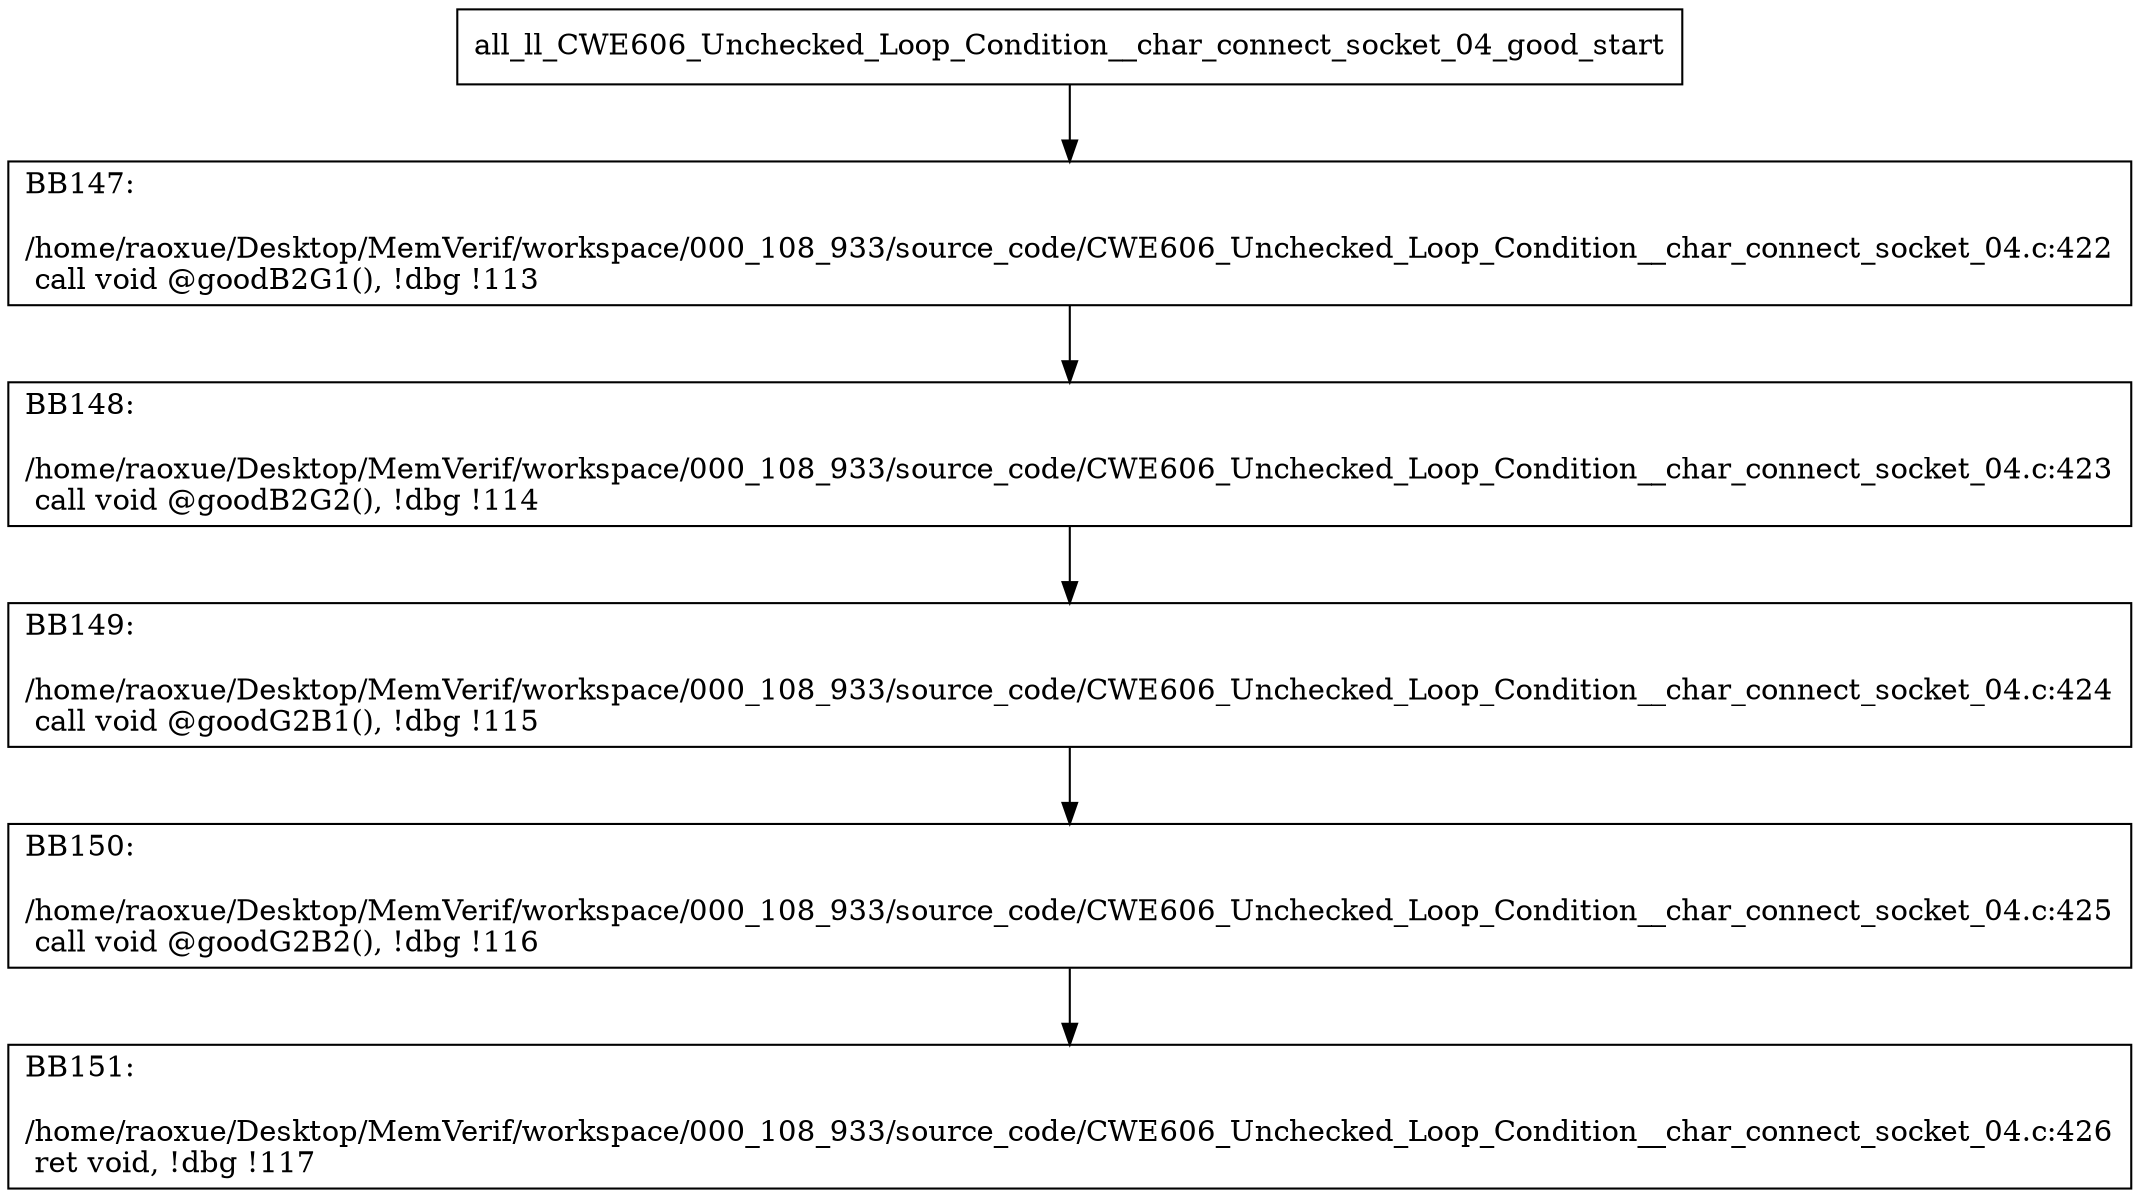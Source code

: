 digraph "CFG for'all_ll_CWE606_Unchecked_Loop_Condition__char_connect_socket_04_good' function" {
	BBall_ll_CWE606_Unchecked_Loop_Condition__char_connect_socket_04_good_start[shape=record,label="{all_ll_CWE606_Unchecked_Loop_Condition__char_connect_socket_04_good_start}"];
	BBall_ll_CWE606_Unchecked_Loop_Condition__char_connect_socket_04_good_start-> all_ll_CWE606_Unchecked_Loop_Condition__char_connect_socket_04_goodBB147;
	all_ll_CWE606_Unchecked_Loop_Condition__char_connect_socket_04_goodBB147 [shape=record, label="{BB147:\l\l/home/raoxue/Desktop/MemVerif/workspace/000_108_933/source_code/CWE606_Unchecked_Loop_Condition__char_connect_socket_04.c:422\l
  call void @goodB2G1(), !dbg !113\l
}"];
	all_ll_CWE606_Unchecked_Loop_Condition__char_connect_socket_04_goodBB147-> all_ll_CWE606_Unchecked_Loop_Condition__char_connect_socket_04_goodBB148;
	all_ll_CWE606_Unchecked_Loop_Condition__char_connect_socket_04_goodBB148 [shape=record, label="{BB148:\l\l/home/raoxue/Desktop/MemVerif/workspace/000_108_933/source_code/CWE606_Unchecked_Loop_Condition__char_connect_socket_04.c:423\l
  call void @goodB2G2(), !dbg !114\l
}"];
	all_ll_CWE606_Unchecked_Loop_Condition__char_connect_socket_04_goodBB148-> all_ll_CWE606_Unchecked_Loop_Condition__char_connect_socket_04_goodBB149;
	all_ll_CWE606_Unchecked_Loop_Condition__char_connect_socket_04_goodBB149 [shape=record, label="{BB149:\l\l/home/raoxue/Desktop/MemVerif/workspace/000_108_933/source_code/CWE606_Unchecked_Loop_Condition__char_connect_socket_04.c:424\l
  call void @goodG2B1(), !dbg !115\l
}"];
	all_ll_CWE606_Unchecked_Loop_Condition__char_connect_socket_04_goodBB149-> all_ll_CWE606_Unchecked_Loop_Condition__char_connect_socket_04_goodBB150;
	all_ll_CWE606_Unchecked_Loop_Condition__char_connect_socket_04_goodBB150 [shape=record, label="{BB150:\l\l/home/raoxue/Desktop/MemVerif/workspace/000_108_933/source_code/CWE606_Unchecked_Loop_Condition__char_connect_socket_04.c:425\l
  call void @goodG2B2(), !dbg !116\l
}"];
	all_ll_CWE606_Unchecked_Loop_Condition__char_connect_socket_04_goodBB150-> all_ll_CWE606_Unchecked_Loop_Condition__char_connect_socket_04_goodBB151;
	all_ll_CWE606_Unchecked_Loop_Condition__char_connect_socket_04_goodBB151 [shape=record, label="{BB151:\l\l/home/raoxue/Desktop/MemVerif/workspace/000_108_933/source_code/CWE606_Unchecked_Loop_Condition__char_connect_socket_04.c:426\l
  ret void, !dbg !117\l
}"];
}
